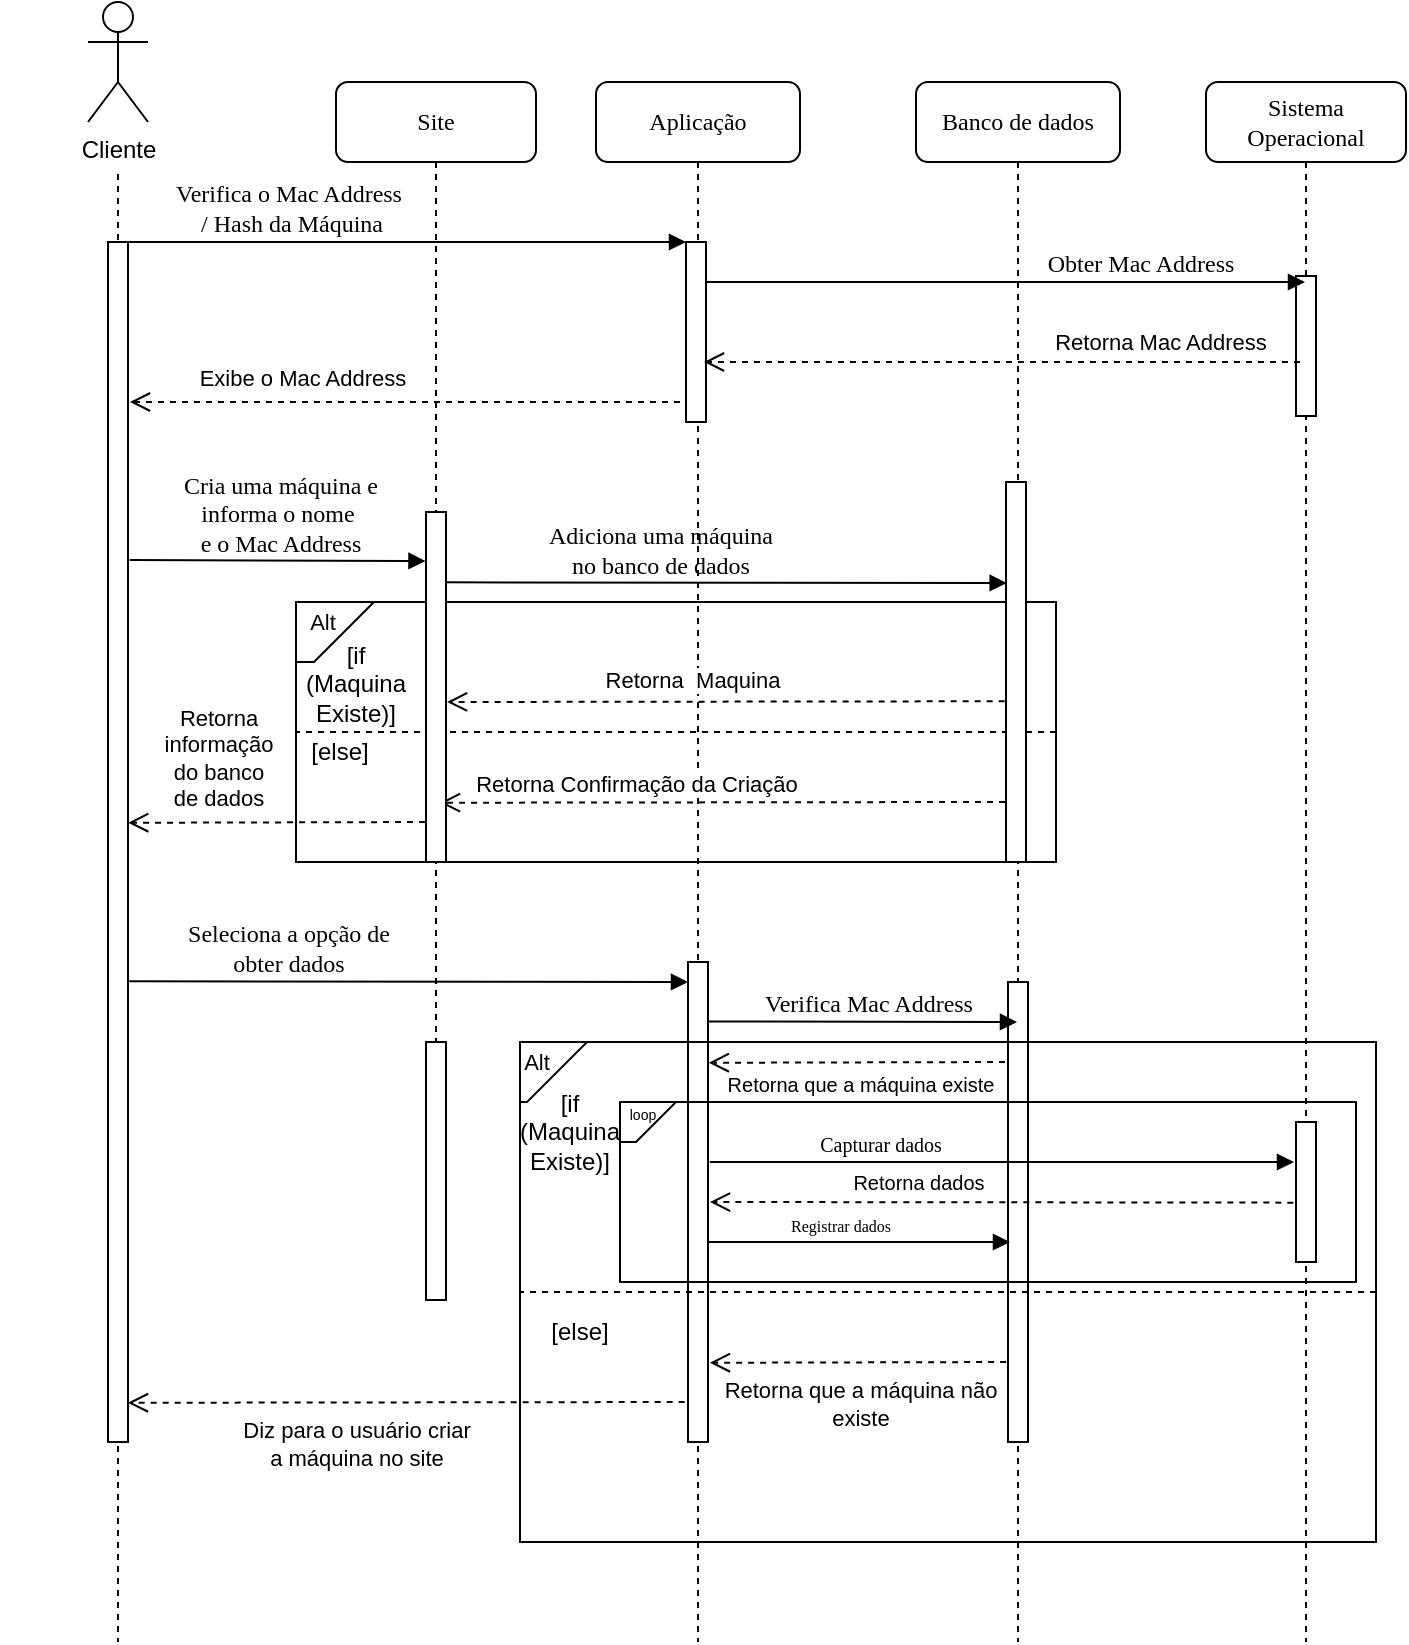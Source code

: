 <mxfile version="20.3.6" type="device"><diagram name="Page-1" id="13e1069c-82ec-6db2-03f1-153e76fe0fe0"><mxGraphModel dx="1624" dy="982" grid="1" gridSize="10" guides="1" tooltips="1" connect="1" arrows="1" fold="1" page="1" pageScale="1" pageWidth="1100" pageHeight="850" background="none" math="0" shadow="0"><root><mxCell id="0"/><mxCell id="1" parent="0"/><mxCell id="7baba1c4bc27f4b0-2" value="Aplicação" style="shape=umlLifeline;perimeter=lifelinePerimeter;whiteSpace=wrap;html=1;container=1;collapsible=0;recursiveResize=0;outlineConnect=0;rounded=1;shadow=0;comic=0;labelBackgroundColor=none;strokeWidth=1;fontFamily=Verdana;fontSize=12;align=center;" parent="1" vertex="1"><mxGeometry x="368" y="80" width="102" height="780" as="geometry"/></mxCell><mxCell id="0p6ZwtfceXYjIQ1ooEA0-31" value="" style="rounded=0;whiteSpace=wrap;html=1;fillColor=none;fontStyle=0" vertex="1" parent="7baba1c4bc27f4b0-2"><mxGeometry x="-150" y="260" width="380" height="130" as="geometry"/></mxCell><mxCell id="7baba1c4bc27f4b0-10" value="" style="html=1;points=[];perimeter=orthogonalPerimeter;rounded=0;shadow=0;comic=0;labelBackgroundColor=none;strokeWidth=1;fontFamily=Verdana;fontSize=12;align=center;" parent="7baba1c4bc27f4b0-2" vertex="1"><mxGeometry x="45" y="80" width="10" height="90" as="geometry"/></mxCell><mxCell id="0p6ZwtfceXYjIQ1ooEA0-9" value="Adiciona uma máquina &lt;br&gt;no banco de dados" style="html=1;verticalAlign=bottom;endArrow=block;labelBackgroundColor=none;fontFamily=Verdana;fontSize=12;edgeStyle=elbowEdgeStyle;elbow=vertical;entryX=0.033;entryY=0.265;entryDx=0;entryDy=0;entryPerimeter=0;" edge="1" parent="7baba1c4bc27f4b0-2" target="7baba1c4bc27f4b0-13"><mxGeometry x="-0.229" relative="1" as="geometry"><mxPoint x="-76.5" y="250.17" as="sourcePoint"/><mxPoint x="172" y="250" as="targetPoint"/><mxPoint as="offset"/></mxGeometry></mxCell><mxCell id="0p6ZwtfceXYjIQ1ooEA0-34" value="[if (Maquina&lt;br&gt;Existe)]" style="text;html=1;strokeColor=none;fillColor=none;align=center;verticalAlign=middle;whiteSpace=wrap;rounded=0;" vertex="1" parent="7baba1c4bc27f4b0-2"><mxGeometry x="-150" y="286" width="60" height="30" as="geometry"/></mxCell><mxCell id="0p6ZwtfceXYjIQ1ooEA0-48" value="" style="html=1;verticalAlign=bottom;endArrow=open;dashed=1;endSize=8;labelBackgroundColor=none;fontFamily=Verdana;fontSize=12;edgeStyle=elbowEdgeStyle;elbow=vertical;exitX=-0.047;exitY=0.842;exitDx=0;exitDy=0;exitPerimeter=0;entryX=1.052;entryY=0.541;entryDx=0;entryDy=0;entryPerimeter=0;" edge="1" parent="7baba1c4bc27f4b0-2" source="7baba1c4bc27f4b0-13"><mxGeometry x="-0.017" y="-10" relative="1" as="geometry"><mxPoint x="-78" y="360.045" as="targetPoint"/><Array as="points"><mxPoint x="188.48" y="360.37"/><mxPoint x="-16.52" y="351.03"/><mxPoint x="13.48" y="351.03"/></Array><mxPoint x="200.79" y="360.0" as="sourcePoint"/><mxPoint x="1" as="offset"/></mxGeometry></mxCell><mxCell id="0p6ZwtfceXYjIQ1ooEA0-49" value="Retorna Confirmação da Criação" style="edgeLabel;html=1;align=center;verticalAlign=middle;resizable=0;points=[];" vertex="1" connectable="0" parent="0p6ZwtfceXYjIQ1ooEA0-48"><mxGeometry x="-0.34" y="-1" relative="1" as="geometry"><mxPoint x="-92" y="-9" as="offset"/></mxGeometry></mxCell><mxCell id="0p6ZwtfceXYjIQ1ooEA0-35" value="[else]" style="text;html=1;strokeColor=none;fillColor=none;align=center;verticalAlign=middle;whiteSpace=wrap;rounded=0;" vertex="1" parent="7baba1c4bc27f4b0-2"><mxGeometry x="-158" y="320" width="60" height="30" as="geometry"/></mxCell><mxCell id="0p6ZwtfceXYjIQ1ooEA0-64" value="" style="html=1;points=[];perimeter=orthogonalPerimeter;rounded=0;shadow=0;comic=0;labelBackgroundColor=none;strokeWidth=1;fontFamily=Verdana;fontSize=12;align=center;" vertex="1" parent="7baba1c4bc27f4b0-2"><mxGeometry x="46" y="440" width="10" height="240" as="geometry"/></mxCell><mxCell id="0p6ZwtfceXYjIQ1ooEA0-36" value="" style="endArrow=none;html=1;rounded=0;dashed=1;entryX=0;entryY=0.5;entryDx=0;entryDy=0;exitX=1;exitY=0.5;exitDx=0;exitDy=0;" edge="1" parent="7baba1c4bc27f4b0-2" source="0p6ZwtfceXYjIQ1ooEA0-31" target="0p6ZwtfceXYjIQ1ooEA0-31"><mxGeometry width="50" height="50" relative="1" as="geometry"><mxPoint x="-76" y="260" as="sourcePoint"/><mxPoint x="-26" y="210" as="targetPoint"/></mxGeometry></mxCell><mxCell id="7baba1c4bc27f4b0-3" value="Banco de dados" style="shape=umlLifeline;perimeter=lifelinePerimeter;whiteSpace=wrap;html=1;container=1;collapsible=0;recursiveResize=0;outlineConnect=0;rounded=1;shadow=0;comic=0;labelBackgroundColor=none;strokeWidth=1;fontFamily=Verdana;fontSize=12;align=center;" parent="1" vertex="1"><mxGeometry x="528" y="80" width="102" height="780" as="geometry"/></mxCell><mxCell id="7baba1c4bc27f4b0-13" value="" style="html=1;points=[];perimeter=orthogonalPerimeter;rounded=0;shadow=0;comic=0;labelBackgroundColor=none;strokeWidth=1;fontFamily=Verdana;fontSize=12;align=center;" parent="7baba1c4bc27f4b0-3" vertex="1"><mxGeometry x="45" y="200" width="10" height="190" as="geometry"/></mxCell><mxCell id="eLOG2n63lWzEKhW3sjSr-54" value="" style="html=1;points=[];perimeter=orthogonalPerimeter;rounded=0;shadow=0;comic=0;labelBackgroundColor=none;strokeWidth=1;fontFamily=Verdana;fontSize=12;align=center;" parent="7baba1c4bc27f4b0-3" vertex="1"><mxGeometry x="46" y="450" width="10" height="230" as="geometry"/></mxCell><mxCell id="0p6ZwtfceXYjIQ1ooEA0-73" value="" style="rounded=0;whiteSpace=wrap;html=1;fillColor=none;fontStyle=0" vertex="1" parent="7baba1c4bc27f4b0-3"><mxGeometry x="-198" y="480" width="428" height="250" as="geometry"/></mxCell><mxCell id="0p6ZwtfceXYjIQ1ooEA0-76" value="" style="endArrow=none;html=1;rounded=0;dashed=1;entryX=0;entryY=0.5;entryDx=0;entryDy=0;exitX=1;exitY=0.5;exitDx=0;exitDy=0;" edge="1" parent="7baba1c4bc27f4b0-3" source="0p6ZwtfceXYjIQ1ooEA0-73" target="0p6ZwtfceXYjIQ1ooEA0-73"><mxGeometry width="50" height="50" relative="1" as="geometry"><mxPoint x="-387.48" y="430" as="sourcePoint"/><mxPoint x="-337.48" y="380" as="targetPoint"/></mxGeometry></mxCell><mxCell id="0p6ZwtfceXYjIQ1ooEA0-75" value="[else]" style="text;html=1;strokeColor=none;fillColor=none;align=center;verticalAlign=middle;whiteSpace=wrap;rounded=0;" vertex="1" parent="7baba1c4bc27f4b0-3"><mxGeometry x="-198" y="610" width="60" height="30" as="geometry"/></mxCell><mxCell id="eLOG2n63lWzEKhW3sjSr-31" value="" style="rounded=0;whiteSpace=wrap;html=1;fillColor=none;" parent="7baba1c4bc27f4b0-3" vertex="1"><mxGeometry x="-148" y="510" width="368" height="90" as="geometry"/></mxCell><mxCell id="eLOG2n63lWzEKhW3sjSr-32" value="" style="shape=card;whiteSpace=wrap;html=1;fillColor=none;direction=north;flipH=1;size=20;" parent="7baba1c4bc27f4b0-3" vertex="1"><mxGeometry x="-148.0" y="510" width="28" height="20" as="geometry"/></mxCell><mxCell id="0p6ZwtfceXYjIQ1ooEA0-81" value="&lt;font style=&quot;font-size: 7px;&quot;&gt;loop&lt;/font&gt;" style="text;html=1;strokeColor=none;fillColor=none;align=center;verticalAlign=middle;whiteSpace=wrap;rounded=0;" vertex="1" parent="7baba1c4bc27f4b0-3"><mxGeometry x="-153.33" y="510" width="33.33" height="10" as="geometry"/></mxCell><mxCell id="0p6ZwtfceXYjIQ1ooEA0-83" value="" style="html=1;verticalAlign=bottom;endArrow=open;dashed=1;endSize=8;labelBackgroundColor=none;fontFamily=Verdana;fontSize=12;edgeStyle=elbowEdgeStyle;elbow=vertical;entryX=1.04;entryY=0.209;entryDx=0;entryDy=0;entryPerimeter=0;" edge="1" parent="7baba1c4bc27f4b0-3" target="0p6ZwtfceXYjIQ1ooEA0-64"><mxGeometry x="-0.017" y="-10" relative="1" as="geometry"><mxPoint x="-98" y="490" as="targetPoint"/><Array as="points"><mxPoint x="118.48" y="490.39"/><mxPoint x="-86.52" y="481.05"/><mxPoint x="-56.52" y="481.05"/></Array><mxPoint x="44.53" y="490" as="sourcePoint"/><mxPoint x="1" as="offset"/></mxGeometry></mxCell><mxCell id="0p6ZwtfceXYjIQ1ooEA0-84" value="Retorna que a máquina existe" style="edgeLabel;html=1;align=center;verticalAlign=middle;resizable=0;points=[];labelBackgroundColor=none;fontSize=10;" vertex="1" connectable="0" parent="0p6ZwtfceXYjIQ1ooEA0-83"><mxGeometry x="-0.34" y="-1" relative="1" as="geometry"><mxPoint x="-24" y="11" as="offset"/></mxGeometry></mxCell><mxCell id="0p6ZwtfceXYjIQ1ooEA0-86" value="" style="html=1;verticalAlign=bottom;endArrow=open;dashed=1;endSize=8;labelBackgroundColor=none;fontFamily=Verdana;fontSize=12;edgeStyle=elbowEdgeStyle;elbow=vertical;entryX=1.04;entryY=0.209;entryDx=0;entryDy=0;entryPerimeter=0;" edge="1" parent="7baba1c4bc27f4b0-3"><mxGeometry x="-0.017" y="-10" relative="1" as="geometry"><mxPoint x="-103.06" y="640.16" as="targetPoint"/><Array as="points"><mxPoint x="119.02" y="640.39"/><mxPoint x="-85.98" y="631.05"/><mxPoint x="-55.98" y="631.05"/></Array><mxPoint x="45.07" y="640" as="sourcePoint"/><mxPoint x="1" as="offset"/></mxGeometry></mxCell><mxCell id="0p6ZwtfceXYjIQ1ooEA0-87" value="Retorna que a máquina não&lt;br&gt;existe" style="edgeLabel;html=1;align=center;verticalAlign=middle;resizable=0;points=[];labelBackgroundColor=none;" vertex="1" connectable="0" parent="0p6ZwtfceXYjIQ1ooEA0-86"><mxGeometry x="-0.34" y="-1" relative="1" as="geometry"><mxPoint x="-25" y="21" as="offset"/></mxGeometry></mxCell><mxCell id="7baba1c4bc27f4b0-4" value="Sistema Operacional" style="shape=umlLifeline;perimeter=lifelinePerimeter;whiteSpace=wrap;html=1;container=1;collapsible=0;recursiveResize=0;outlineConnect=0;rounded=1;shadow=0;comic=0;labelBackgroundColor=none;strokeWidth=1;fontFamily=Verdana;fontSize=12;align=center;" parent="1" vertex="1"><mxGeometry x="673" y="80" width="100" height="780" as="geometry"/></mxCell><mxCell id="7baba1c4bc27f4b0-22" value="" style="html=1;points=[];perimeter=orthogonalPerimeter;rounded=0;shadow=0;comic=0;labelBackgroundColor=none;strokeWidth=1;fontFamily=Verdana;fontSize=12;align=center;" parent="7baba1c4bc27f4b0-4" vertex="1"><mxGeometry x="45" y="97" width="10" height="70" as="geometry"/></mxCell><mxCell id="0p6ZwtfceXYjIQ1ooEA0-91" value="" style="html=1;points=[];perimeter=orthogonalPerimeter;rounded=0;shadow=0;comic=0;labelBackgroundColor=none;strokeWidth=1;fontFamily=Verdana;fontSize=12;align=center;" vertex="1" parent="7baba1c4bc27f4b0-4"><mxGeometry x="45" y="520" width="10" height="70" as="geometry"/></mxCell><mxCell id="7baba1c4bc27f4b0-8" value="" style="shape=umlLifeline;perimeter=lifelinePerimeter;whiteSpace=wrap;html=1;container=1;collapsible=0;recursiveResize=0;outlineConnect=0;rounded=1;shadow=0;comic=0;labelBackgroundColor=none;strokeWidth=1;fontFamily=Verdana;fontSize=12;align=center;" parent="1" vertex="1"><mxGeometry x="73" y="80" width="112" height="780" as="geometry"/></mxCell><mxCell id="7baba1c4bc27f4b0-9" value="" style="html=1;points=[];perimeter=orthogonalPerimeter;rounded=0;shadow=0;comic=0;labelBackgroundColor=none;strokeWidth=1;fontFamily=Verdana;fontSize=12;align=center;" parent="7baba1c4bc27f4b0-8" vertex="1"><mxGeometry x="51" y="80" width="10" height="600" as="geometry"/></mxCell><mxCell id="eLOG2n63lWzEKhW3sjSr-2" value="" style="rounded=0;whiteSpace=wrap;html=1;strokeColor=none;" parent="7baba1c4bc27f4b0-8" vertex="1"><mxGeometry x="-3" y="-17" width="120" height="60" as="geometry"/></mxCell><mxCell id="eLOG2n63lWzEKhW3sjSr-1" value="Cliente" style="shape=umlActor;verticalLabelPosition=bottom;verticalAlign=top;html=1;outlineConnect=0;" parent="7baba1c4bc27f4b0-8" vertex="1"><mxGeometry x="41" y="-40" width="30" height="60" as="geometry"/></mxCell><mxCell id="0p6ZwtfceXYjIQ1ooEA0-6" value="" style="html=1;verticalAlign=bottom;endArrow=open;dashed=1;endSize=8;labelBackgroundColor=none;fontFamily=Verdana;fontSize=12;edgeStyle=elbowEdgeStyle;elbow=vertical;" edge="1" parent="7baba1c4bc27f4b0-8"><mxGeometry x="-0.017" y="-10" relative="1" as="geometry"><mxPoint x="62" y="160" as="targetPoint"/><Array as="points"><mxPoint x="97" y="160"/><mxPoint x="127" y="160"/></Array><mxPoint x="337" y="160" as="sourcePoint"/><mxPoint x="1" as="offset"/></mxGeometry></mxCell><mxCell id="0p6ZwtfceXYjIQ1ooEA0-7" value="Exibe o Mac Address" style="edgeLabel;html=1;align=center;verticalAlign=middle;resizable=0;points=[];" vertex="1" connectable="0" parent="0p6ZwtfceXYjIQ1ooEA0-6"><mxGeometry x="-0.34" y="-1" relative="1" as="geometry"><mxPoint x="-99" y="-11" as="offset"/></mxGeometry></mxCell><mxCell id="7baba1c4bc27f4b0-11" value="Verifica o Mac Address&lt;br&gt;&amp;nbsp;/ Hash da Máquina" style="html=1;verticalAlign=bottom;endArrow=block;entryX=0;entryY=0;labelBackgroundColor=none;fontFamily=Verdana;fontSize=12;edgeStyle=elbowEdgeStyle;elbow=vertical;" parent="1" source="7baba1c4bc27f4b0-9" target="7baba1c4bc27f4b0-10" edge="1"><mxGeometry x="-0.429" relative="1" as="geometry"><mxPoint x="220" y="190" as="sourcePoint"/><mxPoint as="offset"/></mxGeometry></mxCell><mxCell id="7baba1c4bc27f4b0-14" value="Obter Mac Address" style="html=1;verticalAlign=bottom;endArrow=block;labelBackgroundColor=none;fontFamily=Verdana;fontSize=12;edgeStyle=elbowEdgeStyle;elbow=vertical;" parent="1" edge="1" target="7baba1c4bc27f4b0-4"><mxGeometry x="0.449" relative="1" as="geometry"><mxPoint x="423" y="180" as="sourcePoint"/><mxPoint x="573" y="180.0" as="targetPoint"/><mxPoint as="offset"/></mxGeometry></mxCell><mxCell id="eLOG2n63lWzEKhW3sjSr-6" value="" style="html=1;verticalAlign=bottom;endArrow=open;dashed=1;endSize=8;labelBackgroundColor=none;fontFamily=Verdana;fontSize=12;edgeStyle=elbowEdgeStyle;elbow=vertical;" parent="1" edge="1"><mxGeometry x="-0.017" y="-10" relative="1" as="geometry"><mxPoint x="422" y="220" as="targetPoint"/><Array as="points"><mxPoint x="497" y="220"/><mxPoint x="527" y="220"/></Array><mxPoint x="720" y="220" as="sourcePoint"/><mxPoint x="1" as="offset"/></mxGeometry></mxCell><mxCell id="0p6ZwtfceXYjIQ1ooEA0-5" value="Retorna Mac Address" style="edgeLabel;html=1;align=center;verticalAlign=middle;resizable=0;points=[];" vertex="1" connectable="0" parent="eLOG2n63lWzEKhW3sjSr-6"><mxGeometry x="-0.34" y="-1" relative="1" as="geometry"><mxPoint x="28" y="-9" as="offset"/></mxGeometry></mxCell><mxCell id="0p6ZwtfceXYjIQ1ooEA0-2" value="Site" style="shape=umlLifeline;perimeter=lifelinePerimeter;whiteSpace=wrap;html=1;container=1;collapsible=0;recursiveResize=0;outlineConnect=0;rounded=1;shadow=0;comic=0;labelBackgroundColor=none;strokeWidth=1;fontFamily=Verdana;fontSize=12;align=center;" vertex="1" parent="1"><mxGeometry x="238" y="80" width="100" height="580" as="geometry"/></mxCell><mxCell id="0p6ZwtfceXYjIQ1ooEA0-3" value="" style="html=1;points=[];perimeter=orthogonalPerimeter;rounded=0;shadow=0;comic=0;labelBackgroundColor=none;strokeWidth=1;fontFamily=Verdana;fontSize=12;align=center;" vertex="1" parent="0p6ZwtfceXYjIQ1ooEA0-2"><mxGeometry x="45" y="215" width="10" height="175" as="geometry"/></mxCell><mxCell id="0p6ZwtfceXYjIQ1ooEA0-4" value="" style="html=1;points=[];perimeter=orthogonalPerimeter;rounded=0;shadow=0;comic=0;labelBackgroundColor=none;strokeWidth=1;fontFamily=Verdana;fontSize=12;align=center;" vertex="1" parent="0p6ZwtfceXYjIQ1ooEA0-2"><mxGeometry x="45" y="480" width="10" height="129" as="geometry"/></mxCell><mxCell id="0p6ZwtfceXYjIQ1ooEA0-38" value="" style="html=1;verticalAlign=bottom;endArrow=open;dashed=1;endSize=8;labelBackgroundColor=none;fontFamily=Verdana;fontSize=12;edgeStyle=elbowEdgeStyle;elbow=vertical;exitX=-0.069;exitY=0.577;exitDx=0;exitDy=0;exitPerimeter=0;entryX=1.052;entryY=0.541;entryDx=0;entryDy=0;entryPerimeter=0;" edge="1" parent="1" source="7baba1c4bc27f4b0-13" target="0p6ZwtfceXYjIQ1ooEA0-3"><mxGeometry x="-0.017" y="-10" relative="1" as="geometry"><mxPoint x="300" y="390" as="targetPoint"/><Array as="points"><mxPoint x="560" y="390"/><mxPoint x="355" y="380.66"/><mxPoint x="385" y="380.66"/></Array><mxPoint x="570" y="380" as="sourcePoint"/><mxPoint x="1" as="offset"/></mxGeometry></mxCell><mxCell id="0p6ZwtfceXYjIQ1ooEA0-39" value="Retorna&amp;nbsp; Maquina" style="edgeLabel;html=1;align=center;verticalAlign=middle;resizable=0;points=[];fontStyle=0" vertex="1" connectable="0" parent="0p6ZwtfceXYjIQ1ooEA0-38"><mxGeometry x="-0.34" y="-1" relative="1" as="geometry"><mxPoint x="-65" y="-10" as="offset"/></mxGeometry></mxCell><mxCell id="0p6ZwtfceXYjIQ1ooEA0-50" value="" style="html=1;verticalAlign=bottom;endArrow=open;dashed=1;endSize=8;labelBackgroundColor=none;fontFamily=Verdana;fontSize=12;edgeStyle=elbowEdgeStyle;elbow=vertical;exitX=-0.047;exitY=0.842;exitDx=0;exitDy=0;exitPerimeter=0;entryX=1.01;entryY=0.484;entryDx=0;entryDy=0;entryPerimeter=0;" edge="1" parent="1" target="7baba1c4bc27f4b0-9"><mxGeometry x="-0.017" y="-10" relative="1" as="geometry"><mxPoint x="140" y="450" as="targetPoint"/><Array as="points"><mxPoint x="266.48" y="450.39"/><mxPoint x="61.48" y="441.05"/><mxPoint x="91.48" y="441.05"/></Array><mxPoint x="282.53" y="450.0" as="sourcePoint"/><mxPoint x="1" as="offset"/></mxGeometry></mxCell><mxCell id="0p6ZwtfceXYjIQ1ooEA0-52" value="Retorna &lt;br&gt;informação &lt;br&gt;do banco &lt;br&gt;de dados" style="edgeLabel;html=1;align=center;verticalAlign=middle;resizable=0;points=[];labelBackgroundColor=none;" vertex="1" connectable="0" parent="0p6ZwtfceXYjIQ1ooEA0-50"><mxGeometry x="0.619" y="1" relative="1" as="geometry"><mxPoint x="16" y="-34" as="offset"/></mxGeometry></mxCell><mxCell id="0p6ZwtfceXYjIQ1ooEA0-32" value="" style="shape=card;whiteSpace=wrap;html=1;fillColor=none;direction=north;flipH=1;" vertex="1" parent="1"><mxGeometry x="218" y="340" width="39" height="30" as="geometry"/></mxCell><mxCell id="0p6ZwtfceXYjIQ1ooEA0-33" value="&lt;font style=&quot;font-size: 11px;&quot;&gt;Alt&lt;/font&gt;" style="text;html=1;strokeColor=none;fillColor=none;align=center;verticalAlign=middle;whiteSpace=wrap;rounded=0;" vertex="1" parent="1"><mxGeometry x="203.48" y="340" width="56.52" height="20" as="geometry"/></mxCell><mxCell id="0p6ZwtfceXYjIQ1ooEA0-66" value="Seleciona a opção de &lt;br&gt;obter dados" style="html=1;verticalAlign=bottom;endArrow=block;entryX=0;entryY=0;labelBackgroundColor=none;fontFamily=Verdana;fontSize=12;edgeStyle=elbowEdgeStyle;elbow=vertical;exitX=1.062;exitY=0.616;exitDx=0;exitDy=0;exitPerimeter=0;" edge="1" parent="1" source="7baba1c4bc27f4b0-9"><mxGeometry x="-0.429" relative="1" as="geometry"><mxPoint x="140" y="530" as="sourcePoint"/><mxPoint x="414" y="530.17" as="targetPoint"/><mxPoint as="offset"/></mxGeometry></mxCell><mxCell id="0p6ZwtfceXYjIQ1ooEA0-67" value="Verifica Mac Address" style="html=1;verticalAlign=bottom;endArrow=block;labelBackgroundColor=none;fontFamily=Verdana;fontSize=12;edgeStyle=elbowEdgeStyle;elbow=vertical;exitX=1.042;exitY=0.124;exitDx=0;exitDy=0;exitPerimeter=0;" edge="1" parent="1" source="0p6ZwtfceXYjIQ1ooEA0-64" target="7baba1c4bc27f4b0-3"><mxGeometry x="0.032" relative="1" as="geometry"><mxPoint x="430" y="550" as="sourcePoint"/><mxPoint x="699.9" y="550.28" as="targetPoint"/><mxPoint as="offset"/></mxGeometry></mxCell><mxCell id="0p6ZwtfceXYjIQ1ooEA0-78" value="&lt;font style=&quot;font-size: 11px;&quot;&gt;Alt&lt;/font&gt;" style="text;html=1;strokeColor=none;fillColor=none;align=center;verticalAlign=middle;whiteSpace=wrap;rounded=0;" vertex="1" parent="1"><mxGeometry x="310" y="560" width="56.52" height="20" as="geometry"/></mxCell><mxCell id="0p6ZwtfceXYjIQ1ooEA0-77" value="" style="shape=card;whiteSpace=wrap;html=1;fillColor=none;direction=north;flipH=1;" vertex="1" parent="1"><mxGeometry x="330" y="560" width="33.52" height="30" as="geometry"/></mxCell><mxCell id="0p6ZwtfceXYjIQ1ooEA0-74" value="[if (Maquina&lt;br&gt;Existe)]" style="text;html=1;strokeColor=none;fillColor=none;align=center;verticalAlign=middle;whiteSpace=wrap;rounded=0;" vertex="1" parent="1"><mxGeometry x="330" y="590" width="50" height="30" as="geometry"/></mxCell><mxCell id="0p6ZwtfceXYjIQ1ooEA0-8" value="Cria uma máquina e &lt;br&gt;informa o nome&amp;nbsp;&lt;br&gt;e o Mac Address" style="html=1;verticalAlign=bottom;endArrow=block;labelBackgroundColor=none;fontFamily=Verdana;fontSize=12;edgeStyle=elbowEdgeStyle;elbow=vertical;exitX=1.08;exitY=0.265;exitDx=0;exitDy=0;exitPerimeter=0;entryX=-0.028;entryY=0.142;entryDx=0;entryDy=0;entryPerimeter=0;" edge="1" parent="1" source="7baba1c4bc27f4b0-9" target="0p6ZwtfceXYjIQ1ooEA0-3"><mxGeometry x="0.014" relative="1" as="geometry"><mxPoint x="160" y="320" as="sourcePoint"/><mxPoint x="280" y="320" as="targetPoint"/><mxPoint as="offset"/></mxGeometry></mxCell><mxCell id="0p6ZwtfceXYjIQ1ooEA0-88" value="" style="html=1;verticalAlign=bottom;endArrow=open;dashed=1;endSize=8;labelBackgroundColor=none;fontFamily=Verdana;fontSize=12;edgeStyle=elbowEdgeStyle;elbow=vertical;entryX=0.995;entryY=0.968;entryDx=0;entryDy=0;entryPerimeter=0;" edge="1" parent="1" target="7baba1c4bc27f4b0-9"><mxGeometry x="-0.017" y="-10" relative="1" as="geometry"><mxPoint x="264.2" y="740.16" as="targetPoint"/><Array as="points"><mxPoint x="486.28" y="740.39"/><mxPoint x="281.28" y="731.05"/><mxPoint x="311.28" y="731.05"/></Array><mxPoint x="412.33" y="740" as="sourcePoint"/><mxPoint x="1" as="offset"/></mxGeometry></mxCell><mxCell id="0p6ZwtfceXYjIQ1ooEA0-89" value="Diz para o usuário criar &lt;br&gt;a máquina no site" style="edgeLabel;html=1;align=center;verticalAlign=middle;resizable=0;points=[];labelBackgroundColor=none;" vertex="1" connectable="0" parent="0p6ZwtfceXYjIQ1ooEA0-88"><mxGeometry x="-0.34" y="-1" relative="1" as="geometry"><mxPoint x="-73" y="21" as="offset"/></mxGeometry></mxCell><mxCell id="0p6ZwtfceXYjIQ1ooEA0-90" value="&lt;font style=&quot;font-size: 10px;&quot;&gt;Capturar dados&lt;/font&gt;" style="html=1;verticalAlign=bottom;endArrow=block;labelBackgroundColor=none;fontFamily=Verdana;fontSize=12;edgeStyle=elbowEdgeStyle;elbow=vertical;exitX=0.122;exitY=0.333;exitDx=0;exitDy=0;exitPerimeter=0;" edge="1" parent="1" source="eLOG2n63lWzEKhW3sjSr-31"><mxGeometry x="-0.417" relative="1" as="geometry"><mxPoint x="428.92" y="610.14" as="sourcePoint"/><mxPoint x="717" y="620" as="targetPoint"/><mxPoint as="offset"/><Array as="points"><mxPoint x="571" y="620"/></Array></mxGeometry></mxCell><mxCell id="0p6ZwtfceXYjIQ1ooEA0-93" value="" style="html=1;verticalAlign=bottom;endArrow=open;dashed=1;endSize=8;labelBackgroundColor=none;fontFamily=Verdana;fontSize=12;edgeStyle=elbowEdgeStyle;elbow=vertical;exitX=-0.133;exitY=0.576;exitDx=0;exitDy=0;exitPerimeter=0;entryX=1.1;entryY=0.503;entryDx=0;entryDy=0;entryPerimeter=0;" edge="1" parent="1" source="0p6ZwtfceXYjIQ1ooEA0-91" target="0p6ZwtfceXYjIQ1ooEA0-64"><mxGeometry x="-0.017" y="-10" relative="1" as="geometry"><mxPoint x="430" y="640" as="targetPoint"/><Array as="points"><mxPoint x="570" y="640"/><mxPoint x="441.95" y="635.86"/><mxPoint x="471.95" y="635.86"/></Array><mxPoint x="573" y="644.81" as="sourcePoint"/><mxPoint x="1" as="offset"/></mxGeometry></mxCell><mxCell id="0p6ZwtfceXYjIQ1ooEA0-94" value="&lt;font style=&quot;font-size: 10px;&quot;&gt;Retorna dados&lt;/font&gt;" style="edgeLabel;html=1;align=center;verticalAlign=middle;resizable=0;points=[];labelBackgroundColor=none;" vertex="1" connectable="0" parent="0p6ZwtfceXYjIQ1ooEA0-93"><mxGeometry x="-0.34" y="-1" relative="1" as="geometry"><mxPoint x="-92" y="-9" as="offset"/></mxGeometry></mxCell><mxCell id="0p6ZwtfceXYjIQ1ooEA0-97" value="&lt;font style=&quot;font-size: 8px;&quot;&gt;Registrar dados&lt;/font&gt;" style="html=1;verticalAlign=bottom;endArrow=block;labelBackgroundColor=none;fontFamily=Verdana;fontSize=12;edgeStyle=elbowEdgeStyle;elbow=vertical;" edge="1" parent="1"><mxGeometry x="-0.125" relative="1" as="geometry"><mxPoint x="424" y="660" as="sourcePoint"/><mxPoint x="575" y="660" as="targetPoint"/><mxPoint as="offset"/><Array as="points"><mxPoint x="520" y="660"/></Array></mxGeometry></mxCell></root></mxGraphModel></diagram></mxfile>